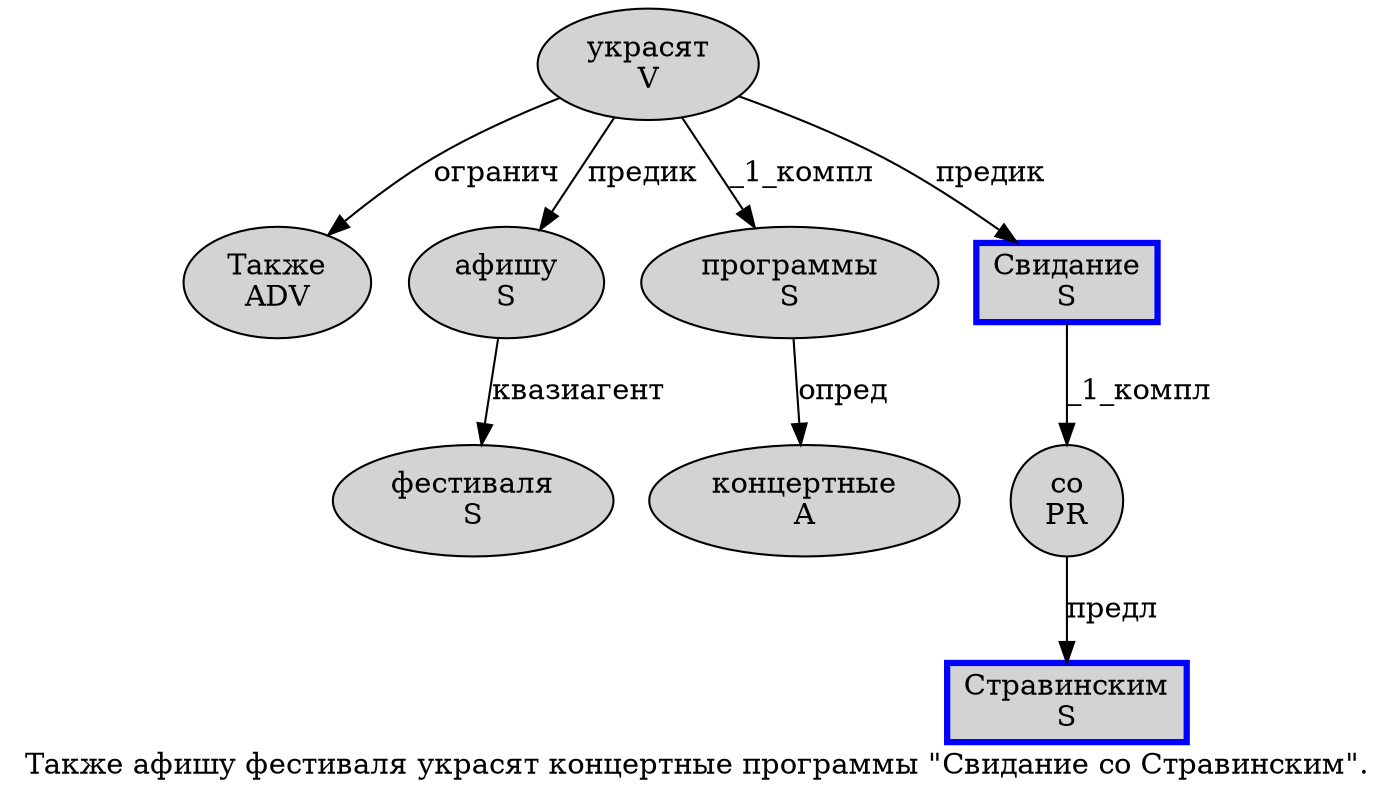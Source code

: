 digraph SENTENCE_985 {
	graph [label="Также афишу фестиваля украсят концертные программы \"Свидание со Стравинским\"."]
	node [style=filled]
		0 [label="Также
ADV" color="" fillcolor=lightgray penwidth=1 shape=ellipse]
		1 [label="афишу
S" color="" fillcolor=lightgray penwidth=1 shape=ellipse]
		2 [label="фестиваля
S" color="" fillcolor=lightgray penwidth=1 shape=ellipse]
		3 [label="украсят
V" color="" fillcolor=lightgray penwidth=1 shape=ellipse]
		4 [label="концертные
A" color="" fillcolor=lightgray penwidth=1 shape=ellipse]
		5 [label="программы
S" color="" fillcolor=lightgray penwidth=1 shape=ellipse]
		7 [label="Свидание
S" color=blue fillcolor=lightgray penwidth=3 shape=box]
		8 [label="со
PR" color="" fillcolor=lightgray penwidth=1 shape=ellipse]
		9 [label="Стравинским
S" color=blue fillcolor=lightgray penwidth=3 shape=box]
			7 -> 8 [label="_1_компл"]
			5 -> 4 [label="опред"]
			1 -> 2 [label="квазиагент"]
			3 -> 0 [label="огранич"]
			3 -> 1 [label="предик"]
			3 -> 5 [label="_1_компл"]
			3 -> 7 [label="предик"]
			8 -> 9 [label="предл"]
}